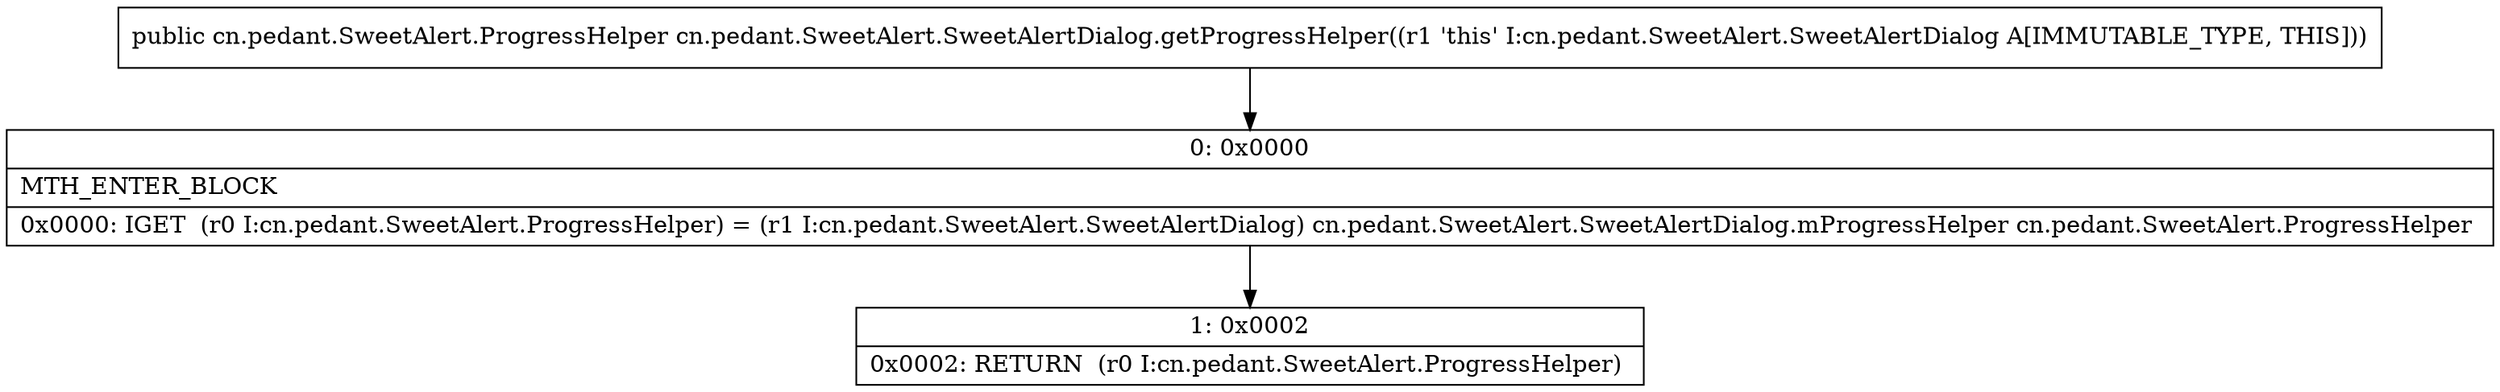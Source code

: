 digraph "CFG forcn.pedant.SweetAlert.SweetAlertDialog.getProgressHelper()Lcn\/pedant\/SweetAlert\/ProgressHelper;" {
Node_0 [shape=record,label="{0\:\ 0x0000|MTH_ENTER_BLOCK\l|0x0000: IGET  (r0 I:cn.pedant.SweetAlert.ProgressHelper) = (r1 I:cn.pedant.SweetAlert.SweetAlertDialog) cn.pedant.SweetAlert.SweetAlertDialog.mProgressHelper cn.pedant.SweetAlert.ProgressHelper \l}"];
Node_1 [shape=record,label="{1\:\ 0x0002|0x0002: RETURN  (r0 I:cn.pedant.SweetAlert.ProgressHelper) \l}"];
MethodNode[shape=record,label="{public cn.pedant.SweetAlert.ProgressHelper cn.pedant.SweetAlert.SweetAlertDialog.getProgressHelper((r1 'this' I:cn.pedant.SweetAlert.SweetAlertDialog A[IMMUTABLE_TYPE, THIS])) }"];
MethodNode -> Node_0;
Node_0 -> Node_1;
}

